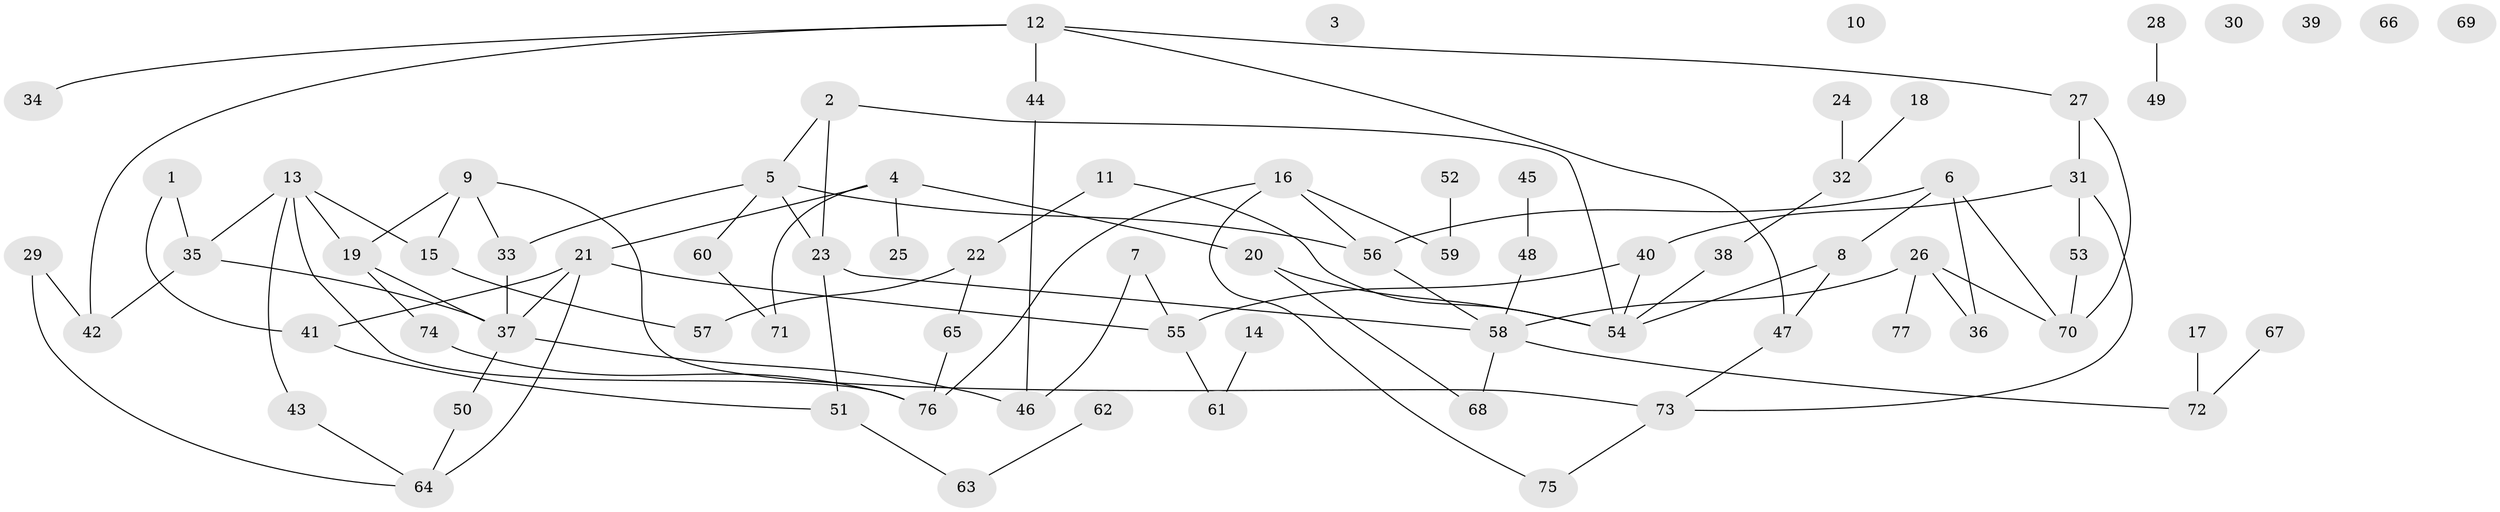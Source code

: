 // Generated by graph-tools (version 1.1) at 2025/49/03/09/25 03:49:10]
// undirected, 77 vertices, 99 edges
graph export_dot {
graph [start="1"]
  node [color=gray90,style=filled];
  1;
  2;
  3;
  4;
  5;
  6;
  7;
  8;
  9;
  10;
  11;
  12;
  13;
  14;
  15;
  16;
  17;
  18;
  19;
  20;
  21;
  22;
  23;
  24;
  25;
  26;
  27;
  28;
  29;
  30;
  31;
  32;
  33;
  34;
  35;
  36;
  37;
  38;
  39;
  40;
  41;
  42;
  43;
  44;
  45;
  46;
  47;
  48;
  49;
  50;
  51;
  52;
  53;
  54;
  55;
  56;
  57;
  58;
  59;
  60;
  61;
  62;
  63;
  64;
  65;
  66;
  67;
  68;
  69;
  70;
  71;
  72;
  73;
  74;
  75;
  76;
  77;
  1 -- 35;
  1 -- 41;
  2 -- 5;
  2 -- 23;
  2 -- 54;
  4 -- 20;
  4 -- 21;
  4 -- 25;
  4 -- 71;
  5 -- 23;
  5 -- 33;
  5 -- 56;
  5 -- 60;
  6 -- 8;
  6 -- 36;
  6 -- 56;
  6 -- 70;
  7 -- 46;
  7 -- 55;
  8 -- 47;
  8 -- 54;
  9 -- 15;
  9 -- 19;
  9 -- 33;
  9 -- 73;
  11 -- 22;
  11 -- 54;
  12 -- 27;
  12 -- 34;
  12 -- 42;
  12 -- 44;
  12 -- 47;
  13 -- 15;
  13 -- 19;
  13 -- 35;
  13 -- 43;
  13 -- 76;
  14 -- 61;
  15 -- 57;
  16 -- 56;
  16 -- 59;
  16 -- 75;
  16 -- 76;
  17 -- 72;
  18 -- 32;
  19 -- 37;
  19 -- 74;
  20 -- 54;
  20 -- 68;
  21 -- 37;
  21 -- 41;
  21 -- 55;
  21 -- 64;
  22 -- 57;
  22 -- 65;
  23 -- 51;
  23 -- 58;
  24 -- 32;
  26 -- 36;
  26 -- 58;
  26 -- 70;
  26 -- 77;
  27 -- 31;
  27 -- 70;
  28 -- 49;
  29 -- 42;
  29 -- 64;
  31 -- 40;
  31 -- 53;
  31 -- 73;
  32 -- 38;
  33 -- 37;
  35 -- 37;
  35 -- 42;
  37 -- 46;
  37 -- 50;
  38 -- 54;
  40 -- 54;
  40 -- 55;
  41 -- 51;
  43 -- 64;
  44 -- 46;
  45 -- 48;
  47 -- 73;
  48 -- 58;
  50 -- 64;
  51 -- 63;
  52 -- 59;
  53 -- 70;
  55 -- 61;
  56 -- 58;
  58 -- 68;
  58 -- 72;
  60 -- 71;
  62 -- 63;
  65 -- 76;
  67 -- 72;
  73 -- 75;
  74 -- 76;
}

